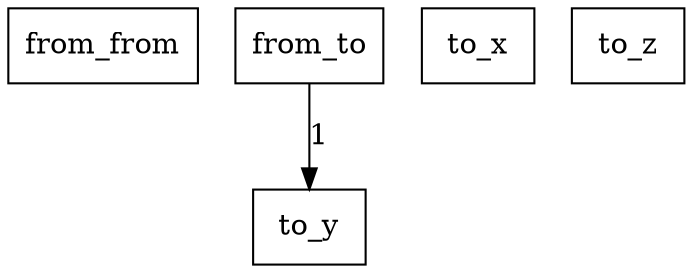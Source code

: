 digraph {
    graph [rankdir=TB
          ,bgcolor=transparent];
    node [shape=box
         ,fillcolor=white
         ,style=filled];
    0 [label=<from_from>];
    1 [label=<from_to>];
    2 [label=<to_x>];
    3 [label=<to_y>];
    4 [label=<to_z>];
    1 -> 3 [label=1];
}